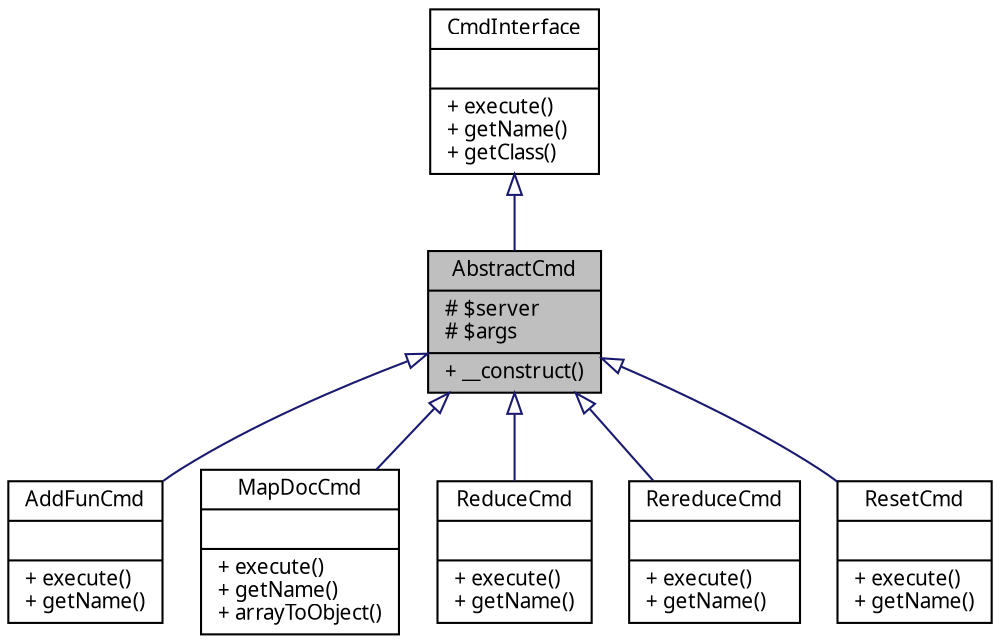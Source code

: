 digraph "AbstractCmd"
{
  edge [fontname="FreeSans.ttf",fontsize="10",labelfontname="FreeSans.ttf",labelfontsize="10"];
  node [fontname="FreeSans.ttf",fontsize="10",shape=record];
  Node1 [label="{AbstractCmd\n|# $server\l# $args\l|+ __construct()\l}",height=0.2,width=0.4,color="black", fillcolor="grey75", style="filled" fontcolor="black"];
  Node2 -> Node1 [dir="back",color="midnightblue",fontsize="10",style="solid",arrowtail="onormal",fontname="FreeSans.ttf"];
  Node2 [label="{CmdInterface\n||+ execute()\l+ getName()\l+ getClass()\l}",height=0.2,width=0.4,color="black", fillcolor="white", style="filled",URL="$interface_elephant_on_couch_1_1_command_1_1_cmd_interface.html",tooltip="All the concrete Server commands must implement this interface. "];
  Node1 -> Node3 [dir="back",color="midnightblue",fontsize="10",style="solid",arrowtail="onormal",fontname="FreeSans.ttf"];
  Node3 [label="{AddFunCmd\n||+ execute()\l+ getName()\l}",height=0.2,width=0.4,color="black", fillcolor="white", style="filled",URL="$class_elephant_on_couch_1_1_command_1_1_add_fun_cmd.html",tooltip="Evaluates the function received from CouchDB, checks for syntax errors and finally stores the functio..."];
  Node1 -> Node4 [dir="back",color="midnightblue",fontsize="10",style="solid",arrowtail="onormal",fontname="FreeSans.ttf"];
  Node4 [label="{MapDocCmd\n||+ execute()\l+ getName()\l+ arrayToObject()\l}",height=0.2,width=0.4,color="black", fillcolor="white", style="filled",URL="$class_elephant_on_couch_1_1_command_1_1_map_doc_cmd.html",tooltip="Maps a document against every single map function stored into the server. "];
  Node1 -> Node5 [dir="back",color="midnightblue",fontsize="10",style="solid",arrowtail="onormal",fontname="FreeSans.ttf"];
  Node5 [label="{ReduceCmd\n||+ execute()\l+ getName()\l}",height=0.2,width=0.4,color="black", fillcolor="white", style="filled",URL="$class_elephant_on_couch_1_1_command_1_1_reduce_cmd.html",tooltip="The map command (MapDocCmd) generates a set of key/value pairs, which can then optionally be reduced ..."];
  Node1 -> Node6 [dir="back",color="midnightblue",fontsize="10",style="solid",arrowtail="onormal",fontname="FreeSans.ttf"];
  Node6 [label="{RereduceCmd\n||+ execute()\l+ getName()\l}",height=0.2,width=0.4,color="black", fillcolor="white", style="filled",URL="$class_elephant_on_couch_1_1_command_1_1_rereduce_cmd.html",tooltip="The map command (MapCmd) generates a set of key/value pairs, which can then optionally be reduced to ..."];
  Node1 -> Node7 [dir="back",color="midnightblue",fontsize="10",style="solid",arrowtail="onormal",fontname="FreeSans.ttf"];
  Node7 [label="{ResetCmd\n||+ execute()\l+ getName()\l}",height=0.2,width=0.4,color="black", fillcolor="white", style="filled",URL="$class_elephant_on_couch_1_1_command_1_1_reset_cmd.html",tooltip="Resets the internal state of the server and makes it forget all previous input. "];
}
